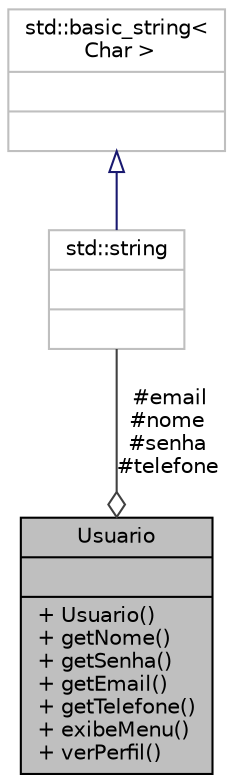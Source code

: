 digraph "Usuario"
{
 // LATEX_PDF_SIZE
  edge [fontname="Helvetica",fontsize="10",labelfontname="Helvetica",labelfontsize="10"];
  node [fontname="Helvetica",fontsize="10",shape=record];
  Node1 [label="{Usuario\n||+ Usuario()\l+ getNome()\l+ getSenha()\l+ getEmail()\l+ getTelefone()\l+ exibeMenu()\l+ verPerfil()\l}",height=0.2,width=0.4,color="black", fillcolor="grey75", style="filled", fontcolor="black",tooltip="Classe usuario,."];
  Node2 -> Node1 [color="grey25",fontsize="10",style="solid",label=" #email\n#nome\n#senha\n#telefone" ,arrowhead="odiamond",fontname="Helvetica"];
  Node2 [label="{std::string\n||}",height=0.2,width=0.4,color="grey75", fillcolor="white", style="filled",tooltip=" "];
  Node3 -> Node2 [dir="back",color="midnightblue",fontsize="10",style="solid",arrowtail="onormal",fontname="Helvetica"];
  Node3 [label="{std::basic_string\<\l Char \>\n||}",height=0.2,width=0.4,color="grey75", fillcolor="white", style="filled",tooltip=" "];
}

